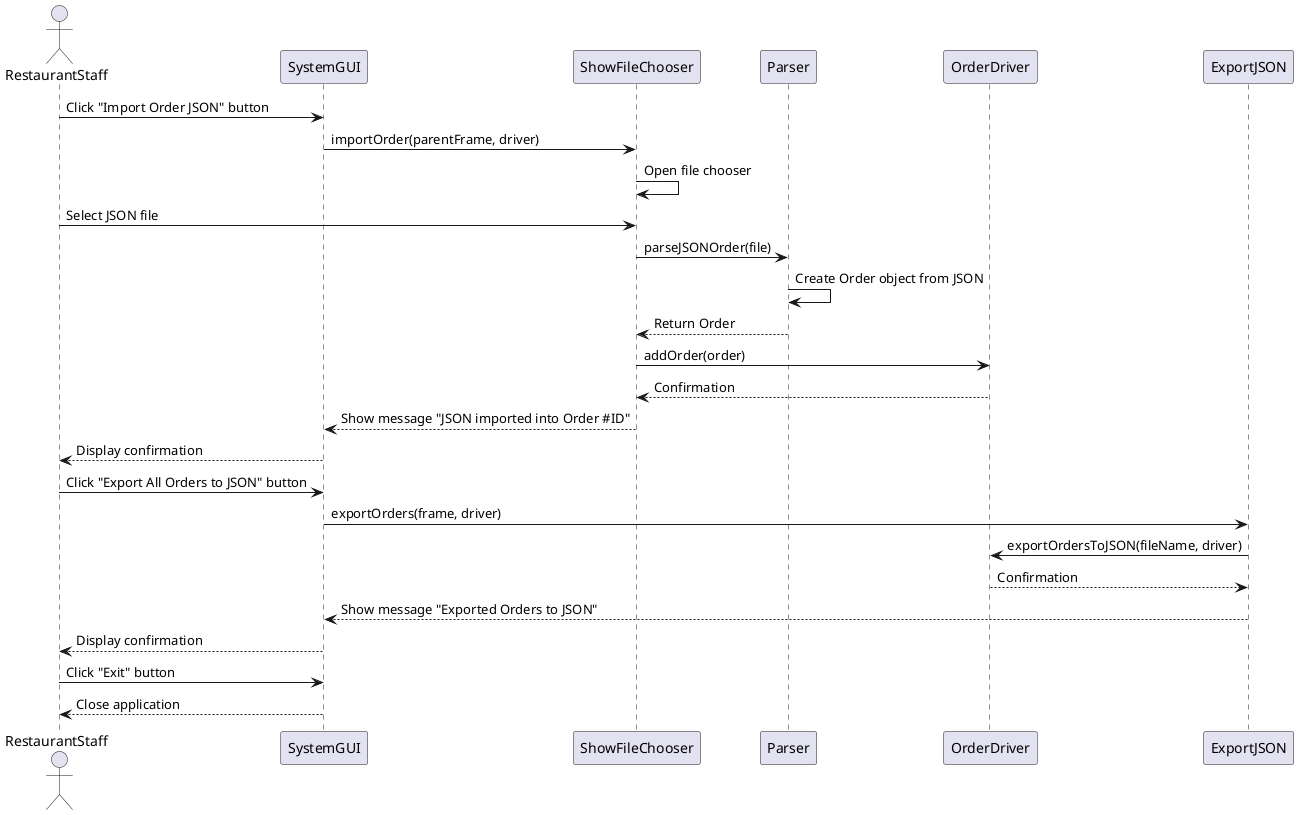 @startuml
'https://plantuml.com/sequence-diagram

actor RestaurantStaff
participant SystemGUI
participant ShowFileChooser
participant Parser
participant OrderDriver
participant ExportJSON

'Import
RestaurantStaff -> SystemGUI : Click "Import Order JSON" button
SystemGUI -> ShowFileChooser : importOrder(parentFrame, driver)
ShowFileChooser -> ShowFileChooser : Open file chooser
RestaurantStaff -> ShowFileChooser : Select JSON file
ShowFileChooser -> Parser : parseJSONOrder(file)
Parser -> Parser : Create Order object from JSON
Parser --> ShowFileChooser : Return Order
ShowFileChooser -> OrderDriver : addOrder(order)
OrderDriver --> ShowFileChooser : Confirmation
ShowFileChooser --> SystemGUI : Show message "JSON imported into Order #ID"
SystemGUI --> RestaurantStaff : Display confirmation

'Export
RestaurantStaff -> SystemGUI : Click "Export All Orders to JSON" button
SystemGUI -> ExportJSON : exportOrders(frame, driver)
ExportJSON -> OrderDriver : exportOrdersToJSON(fileName, driver)
OrderDriver --> ExportJSON : Confirmation
ExportJSON --> SystemGUI : Show message "Exported Orders to JSON"
SystemGUI --> RestaurantStaff : Display confirmation

'Exit
RestaurantStaff -> SystemGUI : Click "Exit" button
SystemGUI --> RestaurantStaff : Close application

@enduml